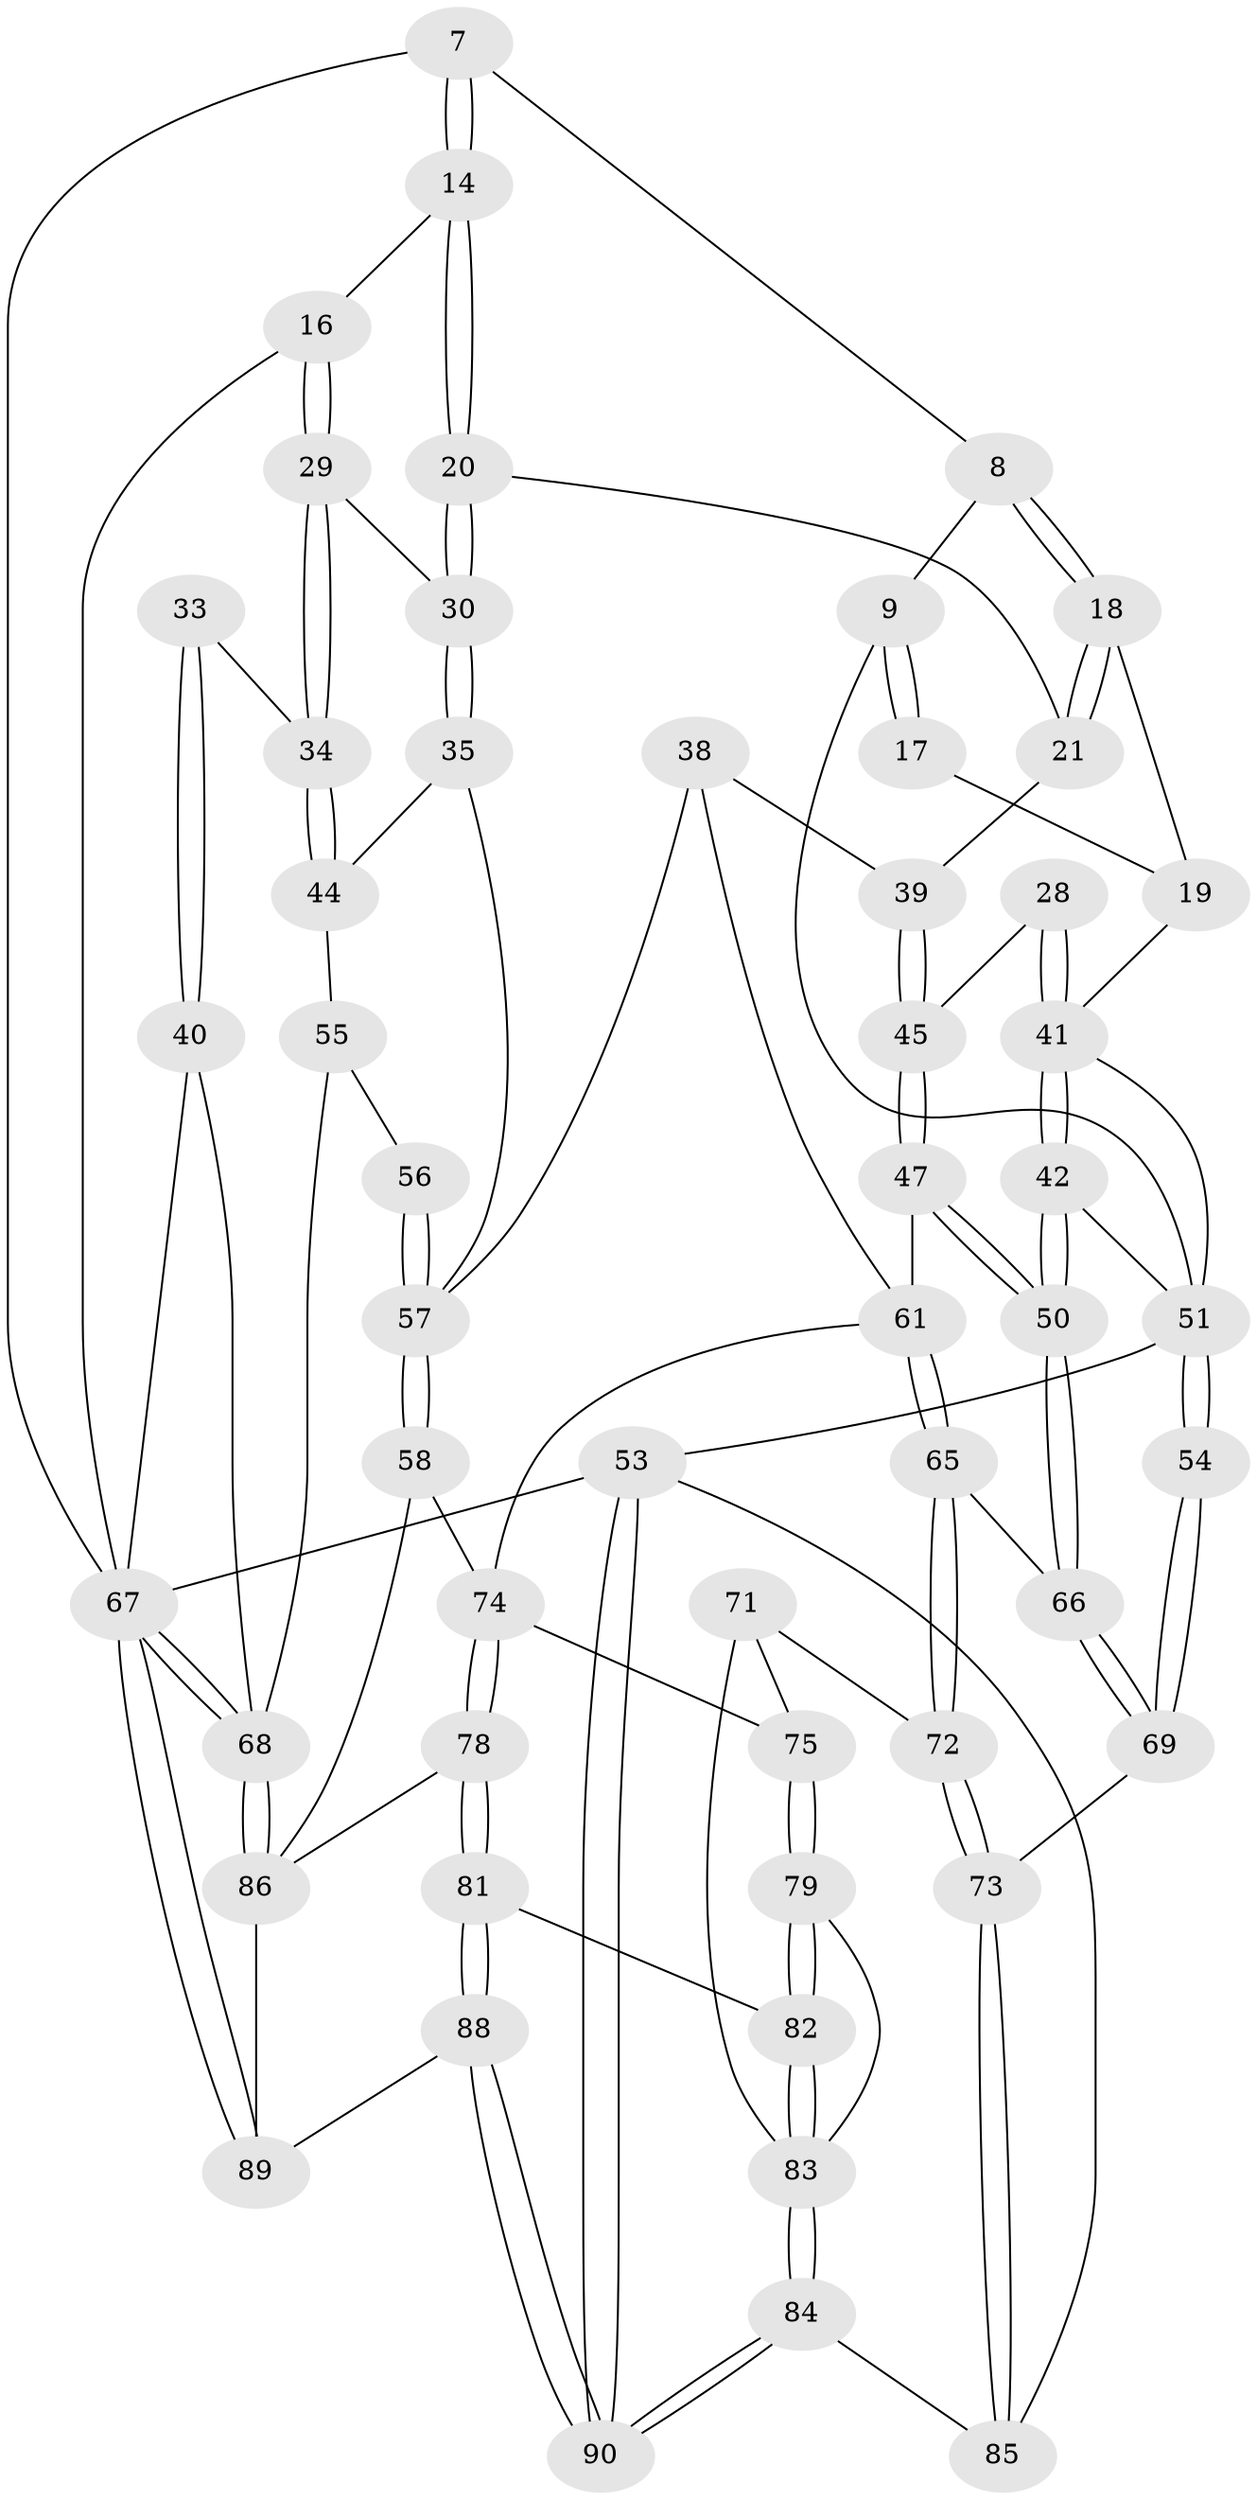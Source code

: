 // original degree distribution, {3: 0.022222222222222223, 5: 0.5555555555555556, 6: 0.2, 4: 0.2222222222222222}
// Generated by graph-tools (version 1.1) at 2025/05/03/04/25 22:05:07]
// undirected, 54 vertices, 125 edges
graph export_dot {
graph [start="1"]
  node [color=gray90,style=filled];
  7 [pos="+0.48543671271383493+0"];
  8 [pos="+0.35652379118047267+0.10169465519534682"];
  9 [pos="+0.29991559227287445+0.08927465164417135",super="+5"];
  14 [pos="+0.5470524258085587+0.11718974885038388"];
  16 [pos="+0.785171013625126+0.18525172375433288",super="+13"];
  17 [pos="+0.24946080600587683+0.16917854523014184"];
  18 [pos="+0.35468799848183036+0.1645126960600757"];
  19 [pos="+0.25081243328693653+0.17083300982919022"];
  20 [pos="+0.5067066020571672+0.22068707028386586"];
  21 [pos="+0.44413035200507284+0.2671382294969162"];
  28 [pos="+0.29676252562524424+0.3490074394765017"];
  29 [pos="+0.7798019930618341+0.21355304026968014"];
  30 [pos="+0.6712822030050598+0.32909473634542996"];
  33 [pos="+0.9179082237110532+0.3449908050924525"];
  34 [pos="+0.8758338037046449+0.3687425878852388"];
  35 [pos="+0.6704563106736317+0.39551684889788447"];
  38 [pos="+0.5308844790498176+0.4013452027875938"];
  39 [pos="+0.4900602330885312+0.3696134078118027",super="+26"];
  40 [pos="+1+0.322790063708767",super="+31+32"];
  41 [pos="+0.26178856557192265+0.38912146781263485",super="+23+22"];
  42 [pos="+0.2553095182873974+0.48154762076181995"];
  44 [pos="+0.8684075947919055+0.3991206497782749"];
  45 [pos="+0.4488157944420179+0.44208465541679054",super="+27"];
  47 [pos="+0.44781506886003075+0.4465177159972742"];
  50 [pos="+0.25701972234556564+0.4918081381143695"];
  51 [pos="+0+0.7050307350199115",super="+25+43"];
  53 [pos="+0+1",super="+2+52"];
  54 [pos="+0+0.6582440055141916"];
  55 [pos="+0.8753793722909526+0.4827193855722612",super="+49"];
  56 [pos="+0.8412431164267326+0.48727263535668724"];
  57 [pos="+0.6494641251933544+0.5395098118848977",super="+37+36"];
  58 [pos="+0.6483487879604458+0.5431839063958731"];
  61 [pos="+0.4843917089536257+0.5416528275500223",super="+46"];
  65 [pos="+0.2955519324400271+0.5517359690962552"];
  66 [pos="+0.25766202500527796+0.5170183076442935"];
  67 [pos="+1+1",super="+12+15+10"];
  68 [pos="+1+1",super="+64+62+48"];
  69 [pos="+0.10009229337984776+0.6280576186830246"];
  71 [pos="+0.398014642163951+0.6992263849330533"];
  72 [pos="+0.3332526466768279+0.6546601984534388"];
  73 [pos="+0.23354644965163604+0.785526998065347"];
  74 [pos="+0.6149107766549416+0.6355704845010135",super="+60"];
  75 [pos="+0.5244633985162858+0.7153914372671243",super="+70"];
  78 [pos="+0.6717775728354086+0.7682744130428596"];
  79 [pos="+0.5291579097242467+0.7408729674270771"];
  81 [pos="+0.6116637934253476+0.8252840926916126"];
  82 [pos="+0.5667439541687843+0.8128182447751614"];
  83 [pos="+0.4016599161719546+0.872135349286809",super="+80"];
  84 [pos="+0.3359158939587859+0.9735360832478893"];
  85 [pos="+0.23460143222898103+0.8194660322453268"];
  86 [pos="+0.8921104223314598+0.7876568739259554",super="+77+63"];
  88 [pos="+0.6610376098325537+1"];
  89 [pos="+0.673432195054589+1",super="+87"];
  90 [pos="+0.3324601965555025+1"];
  7 -- 8;
  7 -- 14;
  7 -- 14;
  7 -- 67;
  8 -- 9;
  8 -- 18;
  8 -- 18;
  9 -- 17 [weight=2];
  9 -- 17;
  9 -- 51;
  14 -- 20;
  14 -- 20;
  14 -- 16;
  16 -- 29;
  16 -- 29;
  16 -- 67 [weight=2];
  17 -- 19;
  18 -- 19;
  18 -- 21;
  18 -- 21;
  19 -- 41;
  20 -- 21;
  20 -- 30;
  20 -- 30;
  21 -- 39;
  28 -- 41 [weight=2];
  28 -- 41;
  28 -- 45;
  29 -- 30;
  29 -- 34;
  29 -- 34;
  30 -- 35;
  30 -- 35;
  33 -- 34;
  33 -- 40 [weight=2];
  33 -- 40;
  34 -- 44;
  34 -- 44;
  35 -- 44;
  35 -- 57;
  38 -- 39;
  38 -- 57;
  38 -- 61;
  39 -- 45 [weight=2];
  39 -- 45;
  40 -- 67 [weight=2];
  40 -- 68;
  41 -- 42;
  41 -- 42;
  41 -- 51;
  42 -- 50;
  42 -- 50;
  42 -- 51;
  44 -- 55;
  45 -- 47;
  45 -- 47;
  47 -- 50;
  47 -- 50;
  47 -- 61;
  50 -- 66;
  50 -- 66;
  51 -- 54 [weight=2];
  51 -- 54;
  51 -- 53 [weight=2];
  53 -- 90;
  53 -- 90;
  53 -- 67 [weight=3];
  53 -- 85;
  54 -- 69;
  54 -- 69;
  55 -- 56;
  55 -- 68 [weight=2];
  56 -- 57 [weight=2];
  56 -- 57;
  57 -- 58;
  57 -- 58;
  58 -- 74;
  58 -- 86;
  61 -- 65;
  61 -- 65;
  61 -- 74;
  65 -- 66;
  65 -- 72;
  65 -- 72;
  66 -- 69;
  66 -- 69;
  67 -- 68;
  67 -- 68;
  67 -- 89;
  67 -- 89;
  68 -- 86 [weight=2];
  68 -- 86;
  69 -- 73;
  71 -- 72;
  71 -- 75;
  71 -- 83;
  72 -- 73;
  72 -- 73;
  73 -- 85;
  73 -- 85;
  74 -- 75 [weight=2];
  74 -- 78;
  74 -- 78;
  75 -- 79;
  75 -- 79;
  78 -- 81;
  78 -- 81;
  78 -- 86;
  79 -- 82;
  79 -- 82;
  79 -- 83;
  81 -- 82;
  81 -- 88;
  81 -- 88;
  82 -- 83;
  82 -- 83;
  83 -- 84;
  83 -- 84;
  84 -- 85;
  84 -- 90;
  84 -- 90;
  86 -- 89 [weight=2];
  88 -- 90;
  88 -- 90;
  88 -- 89;
}
